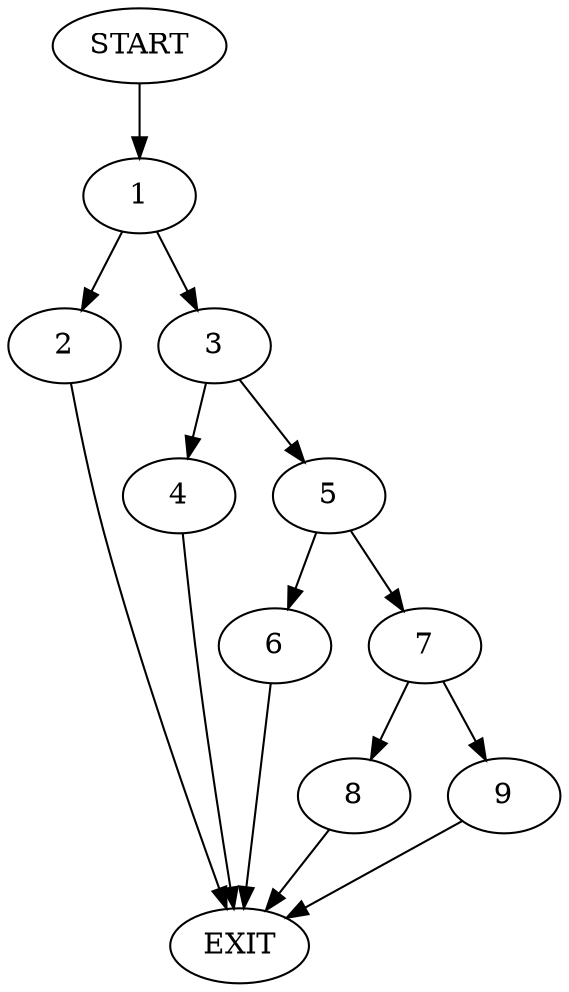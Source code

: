 digraph {
0 [label="START"]
10 [label="EXIT"]
0 -> 1
1 -> 2
1 -> 3
2 -> 10
3 -> 4
3 -> 5
5 -> 6
5 -> 7
4 -> 10
7 -> 8
7 -> 9
6 -> 10
8 -> 10
9 -> 10
}
